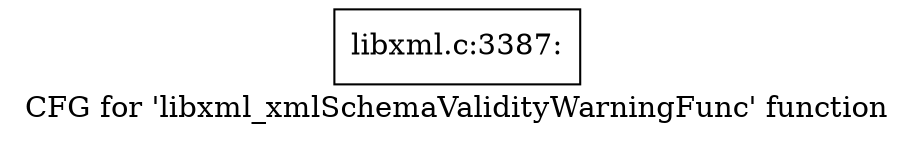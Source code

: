 digraph "CFG for 'libxml_xmlSchemaValidityWarningFunc' function" {
	label="CFG for 'libxml_xmlSchemaValidityWarningFunc' function";

	Node0x54c2900 [shape=record,label="{libxml.c:3387:}"];
}
